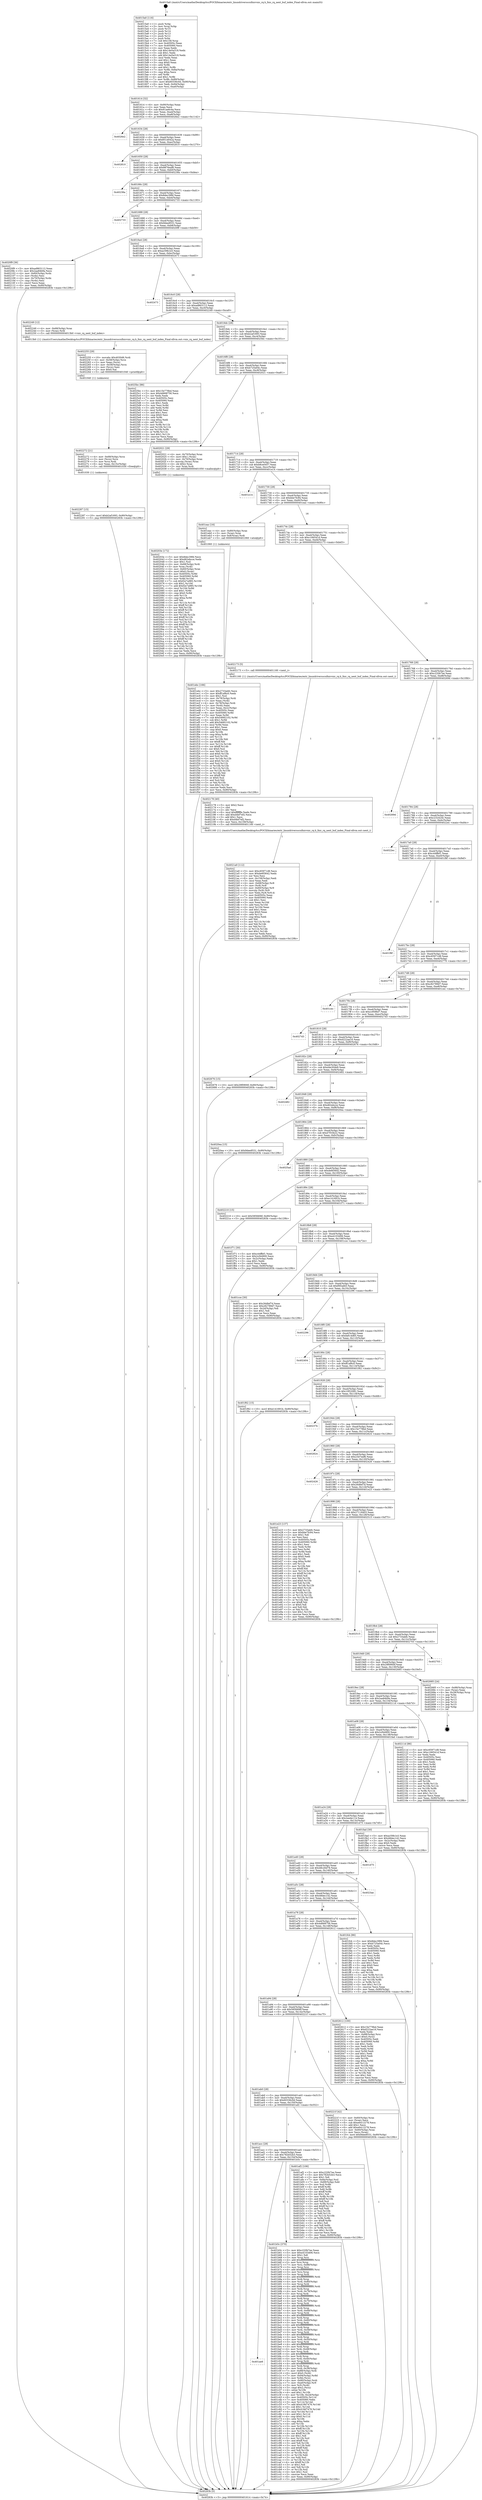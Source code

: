 digraph "0x4015a0" {
  label = "0x4015a0 (/mnt/c/Users/mathe/Desktop/tcc/POCII/binaries/extr_linuxdriversscsifnicvnic_rq.h_fnic_rq_next_buf_index_Final-ollvm.out::main(0))"
  labelloc = "t"
  node[shape=record]

  Entry [label="",width=0.3,height=0.3,shape=circle,fillcolor=black,style=filled]
  "0x401614" [label="{
     0x401614 [32]\l
     | [instrs]\l
     &nbsp;&nbsp;0x401614 \<+6\>: mov -0x90(%rbp),%eax\l
     &nbsp;&nbsp;0x40161a \<+2\>: mov %eax,%ecx\l
     &nbsp;&nbsp;0x40161c \<+6\>: sub $0x81ae6c4a,%ecx\l
     &nbsp;&nbsp;0x401622 \<+6\>: mov %eax,-0xa4(%rbp)\l
     &nbsp;&nbsp;0x401628 \<+6\>: mov %ecx,-0xa8(%rbp)\l
     &nbsp;&nbsp;0x40162e \<+6\>: je 00000000004026e2 \<main+0x1142\>\l
  }"]
  "0x4026e2" [label="{
     0x4026e2\l
  }", style=dashed]
  "0x401634" [label="{
     0x401634 [28]\l
     | [instrs]\l
     &nbsp;&nbsp;0x401634 \<+5\>: jmp 0000000000401639 \<main+0x99\>\l
     &nbsp;&nbsp;0x401639 \<+6\>: mov -0xa4(%rbp),%eax\l
     &nbsp;&nbsp;0x40163f \<+5\>: sub $0x851d042a,%eax\l
     &nbsp;&nbsp;0x401644 \<+6\>: mov %eax,-0xac(%rbp)\l
     &nbsp;&nbsp;0x40164a \<+6\>: je 0000000000402810 \<main+0x1270\>\l
  }"]
  Exit [label="",width=0.3,height=0.3,shape=circle,fillcolor=black,style=filled,peripheries=2]
  "0x402810" [label="{
     0x402810\l
  }", style=dashed]
  "0x401650" [label="{
     0x401650 [28]\l
     | [instrs]\l
     &nbsp;&nbsp;0x401650 \<+5\>: jmp 0000000000401655 \<main+0xb5\>\l
     &nbsp;&nbsp;0x401655 \<+6\>: mov -0xa4(%rbp),%eax\l
     &nbsp;&nbsp;0x40165b \<+5\>: sub $0x8876eaf6,%eax\l
     &nbsp;&nbsp;0x401660 \<+6\>: mov %eax,-0xb0(%rbp)\l
     &nbsp;&nbsp;0x401666 \<+6\>: je 000000000040238a \<main+0xdea\>\l
  }"]
  "0x402287" [label="{
     0x402287 [15]\l
     | [instrs]\l
     &nbsp;&nbsp;0x402287 \<+10\>: movl $0xb2af1693,-0x90(%rbp)\l
     &nbsp;&nbsp;0x402291 \<+5\>: jmp 000000000040283b \<main+0x129b\>\l
  }"]
  "0x40238a" [label="{
     0x40238a\l
  }", style=dashed]
  "0x40166c" [label="{
     0x40166c [28]\l
     | [instrs]\l
     &nbsp;&nbsp;0x40166c \<+5\>: jmp 0000000000401671 \<main+0xd1\>\l
     &nbsp;&nbsp;0x401671 \<+6\>: mov -0xa4(%rbp),%eax\l
     &nbsp;&nbsp;0x401677 \<+5\>: sub $0x8dec39fd,%eax\l
     &nbsp;&nbsp;0x40167c \<+6\>: mov %eax,-0xb4(%rbp)\l
     &nbsp;&nbsp;0x401682 \<+6\>: je 0000000000402733 \<main+0x1193\>\l
  }"]
  "0x402272" [label="{
     0x402272 [21]\l
     | [instrs]\l
     &nbsp;&nbsp;0x402272 \<+4\>: mov -0x68(%rbp),%rcx\l
     &nbsp;&nbsp;0x402276 \<+3\>: mov (%rcx),%rcx\l
     &nbsp;&nbsp;0x402279 \<+3\>: mov %rcx,%rdi\l
     &nbsp;&nbsp;0x40227c \<+6\>: mov %eax,-0x15c(%rbp)\l
     &nbsp;&nbsp;0x402282 \<+5\>: call 0000000000401030 \<free@plt\>\l
     | [calls]\l
     &nbsp;&nbsp;0x401030 \{1\} (unknown)\l
  }"]
  "0x402733" [label="{
     0x402733\l
  }", style=dashed]
  "0x401688" [label="{
     0x401688 [28]\l
     | [instrs]\l
     &nbsp;&nbsp;0x401688 \<+5\>: jmp 000000000040168d \<main+0xed\>\l
     &nbsp;&nbsp;0x40168d \<+6\>: mov -0xa4(%rbp),%eax\l
     &nbsp;&nbsp;0x401693 \<+5\>: sub $0x9dee8531,%eax\l
     &nbsp;&nbsp;0x401698 \<+6\>: mov %eax,-0xb8(%rbp)\l
     &nbsp;&nbsp;0x40169e \<+6\>: je 00000000004020f9 \<main+0xb59\>\l
  }"]
  "0x402255" [label="{
     0x402255 [29]\l
     | [instrs]\l
     &nbsp;&nbsp;0x402255 \<+10\>: movabs $0x4030d6,%rdi\l
     &nbsp;&nbsp;0x40225f \<+4\>: mov -0x58(%rbp),%rcx\l
     &nbsp;&nbsp;0x402263 \<+2\>: mov %eax,(%rcx)\l
     &nbsp;&nbsp;0x402265 \<+4\>: mov -0x58(%rbp),%rcx\l
     &nbsp;&nbsp;0x402269 \<+2\>: mov (%rcx),%esi\l
     &nbsp;&nbsp;0x40226b \<+2\>: mov $0x0,%al\l
     &nbsp;&nbsp;0x40226d \<+5\>: call 0000000000401040 \<printf@plt\>\l
     | [calls]\l
     &nbsp;&nbsp;0x401040 \{1\} (unknown)\l
  }"]
  "0x4020f9" [label="{
     0x4020f9 [36]\l
     | [instrs]\l
     &nbsp;&nbsp;0x4020f9 \<+5\>: mov $0xad863112,%eax\l
     &nbsp;&nbsp;0x4020fe \<+5\>: mov $0x2aa84b9a,%ecx\l
     &nbsp;&nbsp;0x402103 \<+4\>: mov -0x60(%rbp),%rdx\l
     &nbsp;&nbsp;0x402107 \<+2\>: mov (%rdx),%esi\l
     &nbsp;&nbsp;0x402109 \<+4\>: mov -0x70(%rbp),%rdx\l
     &nbsp;&nbsp;0x40210d \<+2\>: cmp (%rdx),%esi\l
     &nbsp;&nbsp;0x40210f \<+3\>: cmovl %ecx,%eax\l
     &nbsp;&nbsp;0x402112 \<+6\>: mov %eax,-0x90(%rbp)\l
     &nbsp;&nbsp;0x402118 \<+5\>: jmp 000000000040283b \<main+0x129b\>\l
  }"]
  "0x4016a4" [label="{
     0x4016a4 [28]\l
     | [instrs]\l
     &nbsp;&nbsp;0x4016a4 \<+5\>: jmp 00000000004016a9 \<main+0x109\>\l
     &nbsp;&nbsp;0x4016a9 \<+6\>: mov -0xa4(%rbp),%eax\l
     &nbsp;&nbsp;0x4016af \<+5\>: sub $0xac59b1e3,%eax\l
     &nbsp;&nbsp;0x4016b4 \<+6\>: mov %eax,-0xbc(%rbp)\l
     &nbsp;&nbsp;0x4016ba \<+6\>: je 0000000000402473 \<main+0xed3\>\l
  }"]
  "0x4021a0" [label="{
     0x4021a0 [112]\l
     | [instrs]\l
     &nbsp;&nbsp;0x4021a0 \<+5\>: mov $0xc65971d8,%ecx\l
     &nbsp;&nbsp;0x4021a5 \<+5\>: mov $0xde6f3642,%edx\l
     &nbsp;&nbsp;0x4021aa \<+2\>: xor %esi,%esi\l
     &nbsp;&nbsp;0x4021ac \<+6\>: mov -0x158(%rbp),%edi\l
     &nbsp;&nbsp;0x4021b2 \<+3\>: imul %eax,%edi\l
     &nbsp;&nbsp;0x4021b5 \<+4\>: mov -0x68(%rbp),%r8\l
     &nbsp;&nbsp;0x4021b9 \<+3\>: mov (%r8),%r8\l
     &nbsp;&nbsp;0x4021bc \<+4\>: mov -0x60(%rbp),%r9\l
     &nbsp;&nbsp;0x4021c0 \<+3\>: movslq (%r9),%r9\l
     &nbsp;&nbsp;0x4021c3 \<+4\>: mov %edi,(%r8,%r9,4)\l
     &nbsp;&nbsp;0x4021c7 \<+7\>: mov 0x40505c,%eax\l
     &nbsp;&nbsp;0x4021ce \<+7\>: mov 0x405060,%edi\l
     &nbsp;&nbsp;0x4021d5 \<+3\>: sub $0x1,%esi\l
     &nbsp;&nbsp;0x4021d8 \<+3\>: mov %eax,%r10d\l
     &nbsp;&nbsp;0x4021db \<+3\>: add %esi,%r10d\l
     &nbsp;&nbsp;0x4021de \<+4\>: imul %r10d,%eax\l
     &nbsp;&nbsp;0x4021e2 \<+3\>: and $0x1,%eax\l
     &nbsp;&nbsp;0x4021e5 \<+3\>: cmp $0x0,%eax\l
     &nbsp;&nbsp;0x4021e8 \<+4\>: sete %r11b\l
     &nbsp;&nbsp;0x4021ec \<+3\>: cmp $0xa,%edi\l
     &nbsp;&nbsp;0x4021ef \<+3\>: setl %bl\l
     &nbsp;&nbsp;0x4021f2 \<+3\>: mov %r11b,%r14b\l
     &nbsp;&nbsp;0x4021f5 \<+3\>: and %bl,%r14b\l
     &nbsp;&nbsp;0x4021f8 \<+3\>: xor %bl,%r11b\l
     &nbsp;&nbsp;0x4021fb \<+3\>: or %r11b,%r14b\l
     &nbsp;&nbsp;0x4021fe \<+4\>: test $0x1,%r14b\l
     &nbsp;&nbsp;0x402202 \<+3\>: cmovne %edx,%ecx\l
     &nbsp;&nbsp;0x402205 \<+6\>: mov %ecx,-0x90(%rbp)\l
     &nbsp;&nbsp;0x40220b \<+5\>: jmp 000000000040283b \<main+0x129b\>\l
  }"]
  "0x402473" [label="{
     0x402473\l
  }", style=dashed]
  "0x4016c0" [label="{
     0x4016c0 [28]\l
     | [instrs]\l
     &nbsp;&nbsp;0x4016c0 \<+5\>: jmp 00000000004016c5 \<main+0x125\>\l
     &nbsp;&nbsp;0x4016c5 \<+6\>: mov -0xa4(%rbp),%eax\l
     &nbsp;&nbsp;0x4016cb \<+5\>: sub $0xad863112,%eax\l
     &nbsp;&nbsp;0x4016d0 \<+6\>: mov %eax,-0xc0(%rbp)\l
     &nbsp;&nbsp;0x4016d6 \<+6\>: je 0000000000402249 \<main+0xca9\>\l
  }"]
  "0x402178" [label="{
     0x402178 [40]\l
     | [instrs]\l
     &nbsp;&nbsp;0x402178 \<+5\>: mov $0x2,%ecx\l
     &nbsp;&nbsp;0x40217d \<+1\>: cltd\l
     &nbsp;&nbsp;0x40217e \<+2\>: idiv %ecx\l
     &nbsp;&nbsp;0x402180 \<+6\>: imul $0xfffffffe,%edx,%ecx\l
     &nbsp;&nbsp;0x402186 \<+6\>: add $0xd4bf7ef2,%ecx\l
     &nbsp;&nbsp;0x40218c \<+3\>: add $0x1,%ecx\l
     &nbsp;&nbsp;0x40218f \<+6\>: sub $0xd4bf7ef2,%ecx\l
     &nbsp;&nbsp;0x402195 \<+6\>: mov %ecx,-0x158(%rbp)\l
     &nbsp;&nbsp;0x40219b \<+5\>: call 0000000000401160 \<next_i\>\l
     | [calls]\l
     &nbsp;&nbsp;0x401160 \{1\} (/mnt/c/Users/mathe/Desktop/tcc/POCII/binaries/extr_linuxdriversscsifnicvnic_rq.h_fnic_rq_next_buf_index_Final-ollvm.out::next_i)\l
  }"]
  "0x402249" [label="{
     0x402249 [12]\l
     | [instrs]\l
     &nbsp;&nbsp;0x402249 \<+4\>: mov -0x68(%rbp),%rax\l
     &nbsp;&nbsp;0x40224d \<+3\>: mov (%rax),%rdi\l
     &nbsp;&nbsp;0x402250 \<+5\>: call 00000000004013b0 \<vnic_rq_next_buf_index\>\l
     | [calls]\l
     &nbsp;&nbsp;0x4013b0 \{1\} (/mnt/c/Users/mathe/Desktop/tcc/POCII/binaries/extr_linuxdriversscsifnicvnic_rq.h_fnic_rq_next_buf_index_Final-ollvm.out::vnic_rq_next_buf_index)\l
  }"]
  "0x4016dc" [label="{
     0x4016dc [28]\l
     | [instrs]\l
     &nbsp;&nbsp;0x4016dc \<+5\>: jmp 00000000004016e1 \<main+0x141\>\l
     &nbsp;&nbsp;0x4016e1 \<+6\>: mov -0xa4(%rbp),%eax\l
     &nbsp;&nbsp;0x4016e7 \<+5\>: sub $0xb2af1693,%eax\l
     &nbsp;&nbsp;0x4016ec \<+6\>: mov %eax,-0xc4(%rbp)\l
     &nbsp;&nbsp;0x4016f2 \<+6\>: je 00000000004025bc \<main+0x101c\>\l
  }"]
  "0x40203e" [label="{
     0x40203e [172]\l
     | [instrs]\l
     &nbsp;&nbsp;0x40203e \<+5\>: mov $0x8dec39fd,%ecx\l
     &nbsp;&nbsp;0x402043 \<+5\>: mov $0xd62ebcce,%edx\l
     &nbsp;&nbsp;0x402048 \<+3\>: mov $0x1,%sil\l
     &nbsp;&nbsp;0x40204b \<+4\>: mov -0x68(%rbp),%rdi\l
     &nbsp;&nbsp;0x40204f \<+3\>: mov %rax,(%rdi)\l
     &nbsp;&nbsp;0x402052 \<+4\>: mov -0x60(%rbp),%rax\l
     &nbsp;&nbsp;0x402056 \<+6\>: movl $0x0,(%rax)\l
     &nbsp;&nbsp;0x40205c \<+8\>: mov 0x40505c,%r8d\l
     &nbsp;&nbsp;0x402064 \<+8\>: mov 0x405060,%r9d\l
     &nbsp;&nbsp;0x40206c \<+3\>: mov %r8d,%r10d\l
     &nbsp;&nbsp;0x40206f \<+7\>: sub $0xf2e7a985,%r10d\l
     &nbsp;&nbsp;0x402076 \<+4\>: sub $0x1,%r10d\l
     &nbsp;&nbsp;0x40207a \<+7\>: add $0xf2e7a985,%r10d\l
     &nbsp;&nbsp;0x402081 \<+4\>: imul %r10d,%r8d\l
     &nbsp;&nbsp;0x402085 \<+4\>: and $0x1,%r8d\l
     &nbsp;&nbsp;0x402089 \<+4\>: cmp $0x0,%r8d\l
     &nbsp;&nbsp;0x40208d \<+4\>: sete %r11b\l
     &nbsp;&nbsp;0x402091 \<+4\>: cmp $0xa,%r9d\l
     &nbsp;&nbsp;0x402095 \<+3\>: setl %bl\l
     &nbsp;&nbsp;0x402098 \<+3\>: mov %r11b,%r14b\l
     &nbsp;&nbsp;0x40209b \<+4\>: xor $0xff,%r14b\l
     &nbsp;&nbsp;0x40209f \<+3\>: mov %bl,%r15b\l
     &nbsp;&nbsp;0x4020a2 \<+4\>: xor $0xff,%r15b\l
     &nbsp;&nbsp;0x4020a6 \<+4\>: xor $0x1,%sil\l
     &nbsp;&nbsp;0x4020aa \<+3\>: mov %r14b,%r12b\l
     &nbsp;&nbsp;0x4020ad \<+4\>: and $0xff,%r12b\l
     &nbsp;&nbsp;0x4020b1 \<+3\>: and %sil,%r11b\l
     &nbsp;&nbsp;0x4020b4 \<+3\>: mov %r15b,%r13b\l
     &nbsp;&nbsp;0x4020b7 \<+4\>: and $0xff,%r13b\l
     &nbsp;&nbsp;0x4020bb \<+3\>: and %sil,%bl\l
     &nbsp;&nbsp;0x4020be \<+3\>: or %r11b,%r12b\l
     &nbsp;&nbsp;0x4020c1 \<+3\>: or %bl,%r13b\l
     &nbsp;&nbsp;0x4020c4 \<+3\>: xor %r13b,%r12b\l
     &nbsp;&nbsp;0x4020c7 \<+3\>: or %r15b,%r14b\l
     &nbsp;&nbsp;0x4020ca \<+4\>: xor $0xff,%r14b\l
     &nbsp;&nbsp;0x4020ce \<+4\>: or $0x1,%sil\l
     &nbsp;&nbsp;0x4020d2 \<+3\>: and %sil,%r14b\l
     &nbsp;&nbsp;0x4020d5 \<+3\>: or %r14b,%r12b\l
     &nbsp;&nbsp;0x4020d8 \<+4\>: test $0x1,%r12b\l
     &nbsp;&nbsp;0x4020dc \<+3\>: cmovne %edx,%ecx\l
     &nbsp;&nbsp;0x4020df \<+6\>: mov %ecx,-0x90(%rbp)\l
     &nbsp;&nbsp;0x4020e5 \<+5\>: jmp 000000000040283b \<main+0x129b\>\l
  }"]
  "0x4025bc" [label="{
     0x4025bc [86]\l
     | [instrs]\l
     &nbsp;&nbsp;0x4025bc \<+5\>: mov $0x15e778bd,%eax\l
     &nbsp;&nbsp;0x4025c1 \<+5\>: mov $0x4d668756,%ecx\l
     &nbsp;&nbsp;0x4025c6 \<+2\>: xor %edx,%edx\l
     &nbsp;&nbsp;0x4025c8 \<+7\>: mov 0x40505c,%esi\l
     &nbsp;&nbsp;0x4025cf \<+7\>: mov 0x405060,%edi\l
     &nbsp;&nbsp;0x4025d6 \<+3\>: sub $0x1,%edx\l
     &nbsp;&nbsp;0x4025d9 \<+3\>: mov %esi,%r8d\l
     &nbsp;&nbsp;0x4025dc \<+3\>: add %edx,%r8d\l
     &nbsp;&nbsp;0x4025df \<+4\>: imul %r8d,%esi\l
     &nbsp;&nbsp;0x4025e3 \<+3\>: and $0x1,%esi\l
     &nbsp;&nbsp;0x4025e6 \<+3\>: cmp $0x0,%esi\l
     &nbsp;&nbsp;0x4025e9 \<+4\>: sete %r9b\l
     &nbsp;&nbsp;0x4025ed \<+3\>: cmp $0xa,%edi\l
     &nbsp;&nbsp;0x4025f0 \<+4\>: setl %r10b\l
     &nbsp;&nbsp;0x4025f4 \<+3\>: mov %r9b,%r11b\l
     &nbsp;&nbsp;0x4025f7 \<+3\>: and %r10b,%r11b\l
     &nbsp;&nbsp;0x4025fa \<+3\>: xor %r10b,%r9b\l
     &nbsp;&nbsp;0x4025fd \<+3\>: or %r9b,%r11b\l
     &nbsp;&nbsp;0x402600 \<+4\>: test $0x1,%r11b\l
     &nbsp;&nbsp;0x402604 \<+3\>: cmovne %ecx,%eax\l
     &nbsp;&nbsp;0x402607 \<+6\>: mov %eax,-0x90(%rbp)\l
     &nbsp;&nbsp;0x40260d \<+5\>: jmp 000000000040283b \<main+0x129b\>\l
  }"]
  "0x4016f8" [label="{
     0x4016f8 [28]\l
     | [instrs]\l
     &nbsp;&nbsp;0x4016f8 \<+5\>: jmp 00000000004016fd \<main+0x15d\>\l
     &nbsp;&nbsp;0x4016fd \<+6\>: mov -0xa4(%rbp),%eax\l
     &nbsp;&nbsp;0x401703 \<+5\>: sub $0xb725a04c,%eax\l
     &nbsp;&nbsp;0x401708 \<+6\>: mov %eax,-0xc8(%rbp)\l
     &nbsp;&nbsp;0x40170e \<+6\>: je 0000000000402021 \<main+0xa81\>\l
  }"]
  "0x401ebc" [label="{
     0x401ebc [166]\l
     | [instrs]\l
     &nbsp;&nbsp;0x401ebc \<+5\>: mov $0x2733abfc,%ecx\l
     &nbsp;&nbsp;0x401ec1 \<+5\>: mov $0xff1af6c0,%edx\l
     &nbsp;&nbsp;0x401ec6 \<+3\>: mov $0x1,%sil\l
     &nbsp;&nbsp;0x401ec9 \<+4\>: mov -0x78(%rbp),%rdi\l
     &nbsp;&nbsp;0x401ecd \<+2\>: mov %eax,(%rdi)\l
     &nbsp;&nbsp;0x401ecf \<+4\>: mov -0x78(%rbp),%rdi\l
     &nbsp;&nbsp;0x401ed3 \<+2\>: mov (%rdi),%eax\l
     &nbsp;&nbsp;0x401ed5 \<+3\>: mov %eax,-0x2c(%rbp)\l
     &nbsp;&nbsp;0x401ed8 \<+7\>: mov 0x40505c,%eax\l
     &nbsp;&nbsp;0x401edf \<+8\>: mov 0x405060,%r8d\l
     &nbsp;&nbsp;0x401ee7 \<+3\>: mov %eax,%r9d\l
     &nbsp;&nbsp;0x401eea \<+7\>: sub $0x54682102,%r9d\l
     &nbsp;&nbsp;0x401ef1 \<+4\>: sub $0x1,%r9d\l
     &nbsp;&nbsp;0x401ef5 \<+7\>: add $0x54682102,%r9d\l
     &nbsp;&nbsp;0x401efc \<+4\>: imul %r9d,%eax\l
     &nbsp;&nbsp;0x401f00 \<+3\>: and $0x1,%eax\l
     &nbsp;&nbsp;0x401f03 \<+3\>: cmp $0x0,%eax\l
     &nbsp;&nbsp;0x401f06 \<+4\>: sete %r10b\l
     &nbsp;&nbsp;0x401f0a \<+4\>: cmp $0xa,%r8d\l
     &nbsp;&nbsp;0x401f0e \<+4\>: setl %r11b\l
     &nbsp;&nbsp;0x401f12 \<+3\>: mov %r10b,%bl\l
     &nbsp;&nbsp;0x401f15 \<+3\>: xor $0xff,%bl\l
     &nbsp;&nbsp;0x401f18 \<+3\>: mov %r11b,%r14b\l
     &nbsp;&nbsp;0x401f1b \<+4\>: xor $0xff,%r14b\l
     &nbsp;&nbsp;0x401f1f \<+4\>: xor $0x0,%sil\l
     &nbsp;&nbsp;0x401f23 \<+3\>: mov %bl,%r15b\l
     &nbsp;&nbsp;0x401f26 \<+4\>: and $0x0,%r15b\l
     &nbsp;&nbsp;0x401f2a \<+3\>: and %sil,%r10b\l
     &nbsp;&nbsp;0x401f2d \<+3\>: mov %r14b,%r12b\l
     &nbsp;&nbsp;0x401f30 \<+4\>: and $0x0,%r12b\l
     &nbsp;&nbsp;0x401f34 \<+3\>: and %sil,%r11b\l
     &nbsp;&nbsp;0x401f37 \<+3\>: or %r10b,%r15b\l
     &nbsp;&nbsp;0x401f3a \<+3\>: or %r11b,%r12b\l
     &nbsp;&nbsp;0x401f3d \<+3\>: xor %r12b,%r15b\l
     &nbsp;&nbsp;0x401f40 \<+3\>: or %r14b,%bl\l
     &nbsp;&nbsp;0x401f43 \<+3\>: xor $0xff,%bl\l
     &nbsp;&nbsp;0x401f46 \<+4\>: or $0x0,%sil\l
     &nbsp;&nbsp;0x401f4a \<+3\>: and %sil,%bl\l
     &nbsp;&nbsp;0x401f4d \<+3\>: or %bl,%r15b\l
     &nbsp;&nbsp;0x401f50 \<+4\>: test $0x1,%r15b\l
     &nbsp;&nbsp;0x401f54 \<+3\>: cmovne %edx,%ecx\l
     &nbsp;&nbsp;0x401f57 \<+6\>: mov %ecx,-0x90(%rbp)\l
     &nbsp;&nbsp;0x401f5d \<+5\>: jmp 000000000040283b \<main+0x129b\>\l
  }"]
  "0x402021" [label="{
     0x402021 [29]\l
     | [instrs]\l
     &nbsp;&nbsp;0x402021 \<+4\>: mov -0x70(%rbp),%rax\l
     &nbsp;&nbsp;0x402025 \<+6\>: movl $0x1,(%rax)\l
     &nbsp;&nbsp;0x40202b \<+4\>: mov -0x70(%rbp),%rax\l
     &nbsp;&nbsp;0x40202f \<+3\>: movslq (%rax),%rax\l
     &nbsp;&nbsp;0x402032 \<+4\>: shl $0x2,%rax\l
     &nbsp;&nbsp;0x402036 \<+3\>: mov %rax,%rdi\l
     &nbsp;&nbsp;0x402039 \<+5\>: call 0000000000401050 \<malloc@plt\>\l
     | [calls]\l
     &nbsp;&nbsp;0x401050 \{1\} (unknown)\l
  }"]
  "0x401714" [label="{
     0x401714 [28]\l
     | [instrs]\l
     &nbsp;&nbsp;0x401714 \<+5\>: jmp 0000000000401719 \<main+0x179\>\l
     &nbsp;&nbsp;0x401719 \<+6\>: mov -0xa4(%rbp),%eax\l
     &nbsp;&nbsp;0x40171f \<+5\>: sub $0xb8ce0457,%eax\l
     &nbsp;&nbsp;0x401724 \<+6\>: mov %eax,-0xcc(%rbp)\l
     &nbsp;&nbsp;0x40172a \<+6\>: je 0000000000401e14 \<main+0x874\>\l
  }"]
  "0x401ae8" [label="{
     0x401ae8\l
  }", style=dashed]
  "0x401e14" [label="{
     0x401e14\l
  }", style=dashed]
  "0x401730" [label="{
     0x401730 [28]\l
     | [instrs]\l
     &nbsp;&nbsp;0x401730 \<+5\>: jmp 0000000000401735 \<main+0x195\>\l
     &nbsp;&nbsp;0x401735 \<+6\>: mov -0xa4(%rbp),%eax\l
     &nbsp;&nbsp;0x40173b \<+5\>: sub $0xbbe7fc94,%eax\l
     &nbsp;&nbsp;0x401740 \<+6\>: mov %eax,-0xd0(%rbp)\l
     &nbsp;&nbsp;0x401746 \<+6\>: je 0000000000401eac \<main+0x90c\>\l
  }"]
  "0x401b5c" [label="{
     0x401b5c [370]\l
     | [instrs]\l
     &nbsp;&nbsp;0x401b5c \<+5\>: mov $0xc220b7ee,%eax\l
     &nbsp;&nbsp;0x401b61 \<+5\>: mov $0xe4103d06,%ecx\l
     &nbsp;&nbsp;0x401b66 \<+2\>: mov $0x1,%dl\l
     &nbsp;&nbsp;0x401b68 \<+3\>: mov %rsp,%rsi\l
     &nbsp;&nbsp;0x401b6b \<+4\>: add $0xfffffffffffffff0,%rsi\l
     &nbsp;&nbsp;0x401b6f \<+3\>: mov %rsi,%rsp\l
     &nbsp;&nbsp;0x401b72 \<+7\>: mov %rsi,-0x88(%rbp)\l
     &nbsp;&nbsp;0x401b79 \<+3\>: mov %rsp,%rsi\l
     &nbsp;&nbsp;0x401b7c \<+4\>: add $0xfffffffffffffff0,%rsi\l
     &nbsp;&nbsp;0x401b80 \<+3\>: mov %rsi,%rsp\l
     &nbsp;&nbsp;0x401b83 \<+3\>: mov %rsp,%rdi\l
     &nbsp;&nbsp;0x401b86 \<+4\>: add $0xfffffffffffffff0,%rdi\l
     &nbsp;&nbsp;0x401b8a \<+3\>: mov %rdi,%rsp\l
     &nbsp;&nbsp;0x401b8d \<+4\>: mov %rdi,-0x80(%rbp)\l
     &nbsp;&nbsp;0x401b91 \<+3\>: mov %rsp,%rdi\l
     &nbsp;&nbsp;0x401b94 \<+4\>: add $0xfffffffffffffff0,%rdi\l
     &nbsp;&nbsp;0x401b98 \<+3\>: mov %rdi,%rsp\l
     &nbsp;&nbsp;0x401b9b \<+4\>: mov %rdi,-0x78(%rbp)\l
     &nbsp;&nbsp;0x401b9f \<+3\>: mov %rsp,%rdi\l
     &nbsp;&nbsp;0x401ba2 \<+4\>: add $0xfffffffffffffff0,%rdi\l
     &nbsp;&nbsp;0x401ba6 \<+3\>: mov %rdi,%rsp\l
     &nbsp;&nbsp;0x401ba9 \<+4\>: mov %rdi,-0x70(%rbp)\l
     &nbsp;&nbsp;0x401bad \<+3\>: mov %rsp,%rdi\l
     &nbsp;&nbsp;0x401bb0 \<+4\>: add $0xfffffffffffffff0,%rdi\l
     &nbsp;&nbsp;0x401bb4 \<+3\>: mov %rdi,%rsp\l
     &nbsp;&nbsp;0x401bb7 \<+4\>: mov %rdi,-0x68(%rbp)\l
     &nbsp;&nbsp;0x401bbb \<+3\>: mov %rsp,%rdi\l
     &nbsp;&nbsp;0x401bbe \<+4\>: add $0xfffffffffffffff0,%rdi\l
     &nbsp;&nbsp;0x401bc2 \<+3\>: mov %rdi,%rsp\l
     &nbsp;&nbsp;0x401bc5 \<+4\>: mov %rdi,-0x60(%rbp)\l
     &nbsp;&nbsp;0x401bc9 \<+3\>: mov %rsp,%rdi\l
     &nbsp;&nbsp;0x401bcc \<+4\>: add $0xfffffffffffffff0,%rdi\l
     &nbsp;&nbsp;0x401bd0 \<+3\>: mov %rdi,%rsp\l
     &nbsp;&nbsp;0x401bd3 \<+4\>: mov %rdi,-0x58(%rbp)\l
     &nbsp;&nbsp;0x401bd7 \<+3\>: mov %rsp,%rdi\l
     &nbsp;&nbsp;0x401bda \<+4\>: add $0xfffffffffffffff0,%rdi\l
     &nbsp;&nbsp;0x401bde \<+3\>: mov %rdi,%rsp\l
     &nbsp;&nbsp;0x401be1 \<+4\>: mov %rdi,-0x50(%rbp)\l
     &nbsp;&nbsp;0x401be5 \<+3\>: mov %rsp,%rdi\l
     &nbsp;&nbsp;0x401be8 \<+4\>: add $0xfffffffffffffff0,%rdi\l
     &nbsp;&nbsp;0x401bec \<+3\>: mov %rdi,%rsp\l
     &nbsp;&nbsp;0x401bef \<+4\>: mov %rdi,-0x48(%rbp)\l
     &nbsp;&nbsp;0x401bf3 \<+3\>: mov %rsp,%rdi\l
     &nbsp;&nbsp;0x401bf6 \<+4\>: add $0xfffffffffffffff0,%rdi\l
     &nbsp;&nbsp;0x401bfa \<+3\>: mov %rdi,%rsp\l
     &nbsp;&nbsp;0x401bfd \<+4\>: mov %rdi,-0x40(%rbp)\l
     &nbsp;&nbsp;0x401c01 \<+3\>: mov %rsp,%rdi\l
     &nbsp;&nbsp;0x401c04 \<+4\>: add $0xfffffffffffffff0,%rdi\l
     &nbsp;&nbsp;0x401c08 \<+3\>: mov %rdi,%rsp\l
     &nbsp;&nbsp;0x401c0b \<+4\>: mov %rdi,-0x38(%rbp)\l
     &nbsp;&nbsp;0x401c0f \<+7\>: mov -0x88(%rbp),%rdi\l
     &nbsp;&nbsp;0x401c16 \<+6\>: movl $0x0,(%rdi)\l
     &nbsp;&nbsp;0x401c1c \<+7\>: mov -0x94(%rbp),%r8d\l
     &nbsp;&nbsp;0x401c23 \<+3\>: mov %r8d,(%rsi)\l
     &nbsp;&nbsp;0x401c26 \<+4\>: mov -0x80(%rbp),%rdi\l
     &nbsp;&nbsp;0x401c2a \<+7\>: mov -0xa0(%rbp),%r9\l
     &nbsp;&nbsp;0x401c31 \<+3\>: mov %r9,(%rdi)\l
     &nbsp;&nbsp;0x401c34 \<+3\>: cmpl $0x2,(%rsi)\l
     &nbsp;&nbsp;0x401c37 \<+4\>: setne %r10b\l
     &nbsp;&nbsp;0x401c3b \<+4\>: and $0x1,%r10b\l
     &nbsp;&nbsp;0x401c3f \<+4\>: mov %r10b,-0x2d(%rbp)\l
     &nbsp;&nbsp;0x401c43 \<+8\>: mov 0x40505c,%r11d\l
     &nbsp;&nbsp;0x401c4b \<+7\>: mov 0x405060,%ebx\l
     &nbsp;&nbsp;0x401c52 \<+3\>: mov %r11d,%r14d\l
     &nbsp;&nbsp;0x401c55 \<+7\>: add $0x418d7476,%r14d\l
     &nbsp;&nbsp;0x401c5c \<+4\>: sub $0x1,%r14d\l
     &nbsp;&nbsp;0x401c60 \<+7\>: sub $0x418d7476,%r14d\l
     &nbsp;&nbsp;0x401c67 \<+4\>: imul %r14d,%r11d\l
     &nbsp;&nbsp;0x401c6b \<+4\>: and $0x1,%r11d\l
     &nbsp;&nbsp;0x401c6f \<+4\>: cmp $0x0,%r11d\l
     &nbsp;&nbsp;0x401c73 \<+4\>: sete %r10b\l
     &nbsp;&nbsp;0x401c77 \<+3\>: cmp $0xa,%ebx\l
     &nbsp;&nbsp;0x401c7a \<+4\>: setl %r15b\l
     &nbsp;&nbsp;0x401c7e \<+3\>: mov %r10b,%r12b\l
     &nbsp;&nbsp;0x401c81 \<+4\>: xor $0xff,%r12b\l
     &nbsp;&nbsp;0x401c85 \<+3\>: mov %r15b,%r13b\l
     &nbsp;&nbsp;0x401c88 \<+4\>: xor $0xff,%r13b\l
     &nbsp;&nbsp;0x401c8c \<+3\>: xor $0x1,%dl\l
     &nbsp;&nbsp;0x401c8f \<+3\>: mov %r12b,%sil\l
     &nbsp;&nbsp;0x401c92 \<+4\>: and $0xff,%sil\l
     &nbsp;&nbsp;0x401c96 \<+3\>: and %dl,%r10b\l
     &nbsp;&nbsp;0x401c99 \<+3\>: mov %r13b,%dil\l
     &nbsp;&nbsp;0x401c9c \<+4\>: and $0xff,%dil\l
     &nbsp;&nbsp;0x401ca0 \<+3\>: and %dl,%r15b\l
     &nbsp;&nbsp;0x401ca3 \<+3\>: or %r10b,%sil\l
     &nbsp;&nbsp;0x401ca6 \<+3\>: or %r15b,%dil\l
     &nbsp;&nbsp;0x401ca9 \<+3\>: xor %dil,%sil\l
     &nbsp;&nbsp;0x401cac \<+3\>: or %r13b,%r12b\l
     &nbsp;&nbsp;0x401caf \<+4\>: xor $0xff,%r12b\l
     &nbsp;&nbsp;0x401cb3 \<+3\>: or $0x1,%dl\l
     &nbsp;&nbsp;0x401cb6 \<+3\>: and %dl,%r12b\l
     &nbsp;&nbsp;0x401cb9 \<+3\>: or %r12b,%sil\l
     &nbsp;&nbsp;0x401cbc \<+4\>: test $0x1,%sil\l
     &nbsp;&nbsp;0x401cc0 \<+3\>: cmovne %ecx,%eax\l
     &nbsp;&nbsp;0x401cc3 \<+6\>: mov %eax,-0x90(%rbp)\l
     &nbsp;&nbsp;0x401cc9 \<+5\>: jmp 000000000040283b \<main+0x129b\>\l
  }"]
  "0x401eac" [label="{
     0x401eac [16]\l
     | [instrs]\l
     &nbsp;&nbsp;0x401eac \<+4\>: mov -0x80(%rbp),%rax\l
     &nbsp;&nbsp;0x401eb0 \<+3\>: mov (%rax),%rax\l
     &nbsp;&nbsp;0x401eb3 \<+4\>: mov 0x8(%rax),%rdi\l
     &nbsp;&nbsp;0x401eb7 \<+5\>: call 0000000000401060 \<atoi@plt\>\l
     | [calls]\l
     &nbsp;&nbsp;0x401060 \{1\} (unknown)\l
  }"]
  "0x40174c" [label="{
     0x40174c [28]\l
     | [instrs]\l
     &nbsp;&nbsp;0x40174c \<+5\>: jmp 0000000000401751 \<main+0x1b1\>\l
     &nbsp;&nbsp;0x401751 \<+6\>: mov -0xa4(%rbp),%eax\l
     &nbsp;&nbsp;0x401757 \<+5\>: sub $0xc166541d,%eax\l
     &nbsp;&nbsp;0x40175c \<+6\>: mov %eax,-0xd4(%rbp)\l
     &nbsp;&nbsp;0x401762 \<+6\>: je 0000000000402173 \<main+0xbd3\>\l
  }"]
  "0x4015a0" [label="{
     0x4015a0 [116]\l
     | [instrs]\l
     &nbsp;&nbsp;0x4015a0 \<+1\>: push %rbp\l
     &nbsp;&nbsp;0x4015a1 \<+3\>: mov %rsp,%rbp\l
     &nbsp;&nbsp;0x4015a4 \<+2\>: push %r15\l
     &nbsp;&nbsp;0x4015a6 \<+2\>: push %r14\l
     &nbsp;&nbsp;0x4015a8 \<+2\>: push %r13\l
     &nbsp;&nbsp;0x4015aa \<+2\>: push %r12\l
     &nbsp;&nbsp;0x4015ac \<+1\>: push %rbx\l
     &nbsp;&nbsp;0x4015ad \<+7\>: sub $0x158,%rsp\l
     &nbsp;&nbsp;0x4015b4 \<+7\>: mov 0x40505c,%eax\l
     &nbsp;&nbsp;0x4015bb \<+7\>: mov 0x405060,%ecx\l
     &nbsp;&nbsp;0x4015c2 \<+2\>: mov %eax,%edx\l
     &nbsp;&nbsp;0x4015c4 \<+6\>: sub $0x14e5a318,%edx\l
     &nbsp;&nbsp;0x4015ca \<+3\>: sub $0x1,%edx\l
     &nbsp;&nbsp;0x4015cd \<+6\>: add $0x14e5a318,%edx\l
     &nbsp;&nbsp;0x4015d3 \<+3\>: imul %edx,%eax\l
     &nbsp;&nbsp;0x4015d6 \<+3\>: and $0x1,%eax\l
     &nbsp;&nbsp;0x4015d9 \<+3\>: cmp $0x0,%eax\l
     &nbsp;&nbsp;0x4015dc \<+4\>: sete %r8b\l
     &nbsp;&nbsp;0x4015e0 \<+4\>: and $0x1,%r8b\l
     &nbsp;&nbsp;0x4015e4 \<+7\>: mov %r8b,-0x8a(%rbp)\l
     &nbsp;&nbsp;0x4015eb \<+3\>: cmp $0xa,%ecx\l
     &nbsp;&nbsp;0x4015ee \<+4\>: setl %r8b\l
     &nbsp;&nbsp;0x4015f2 \<+4\>: and $0x1,%r8b\l
     &nbsp;&nbsp;0x4015f6 \<+7\>: mov %r8b,-0x89(%rbp)\l
     &nbsp;&nbsp;0x4015fd \<+10\>: movl $0x60336c0d,-0x90(%rbp)\l
     &nbsp;&nbsp;0x401607 \<+6\>: mov %edi,-0x94(%rbp)\l
     &nbsp;&nbsp;0x40160d \<+7\>: mov %rsi,-0xa0(%rbp)\l
  }"]
  "0x402173" [label="{
     0x402173 [5]\l
     | [instrs]\l
     &nbsp;&nbsp;0x402173 \<+5\>: call 0000000000401160 \<next_i\>\l
     | [calls]\l
     &nbsp;&nbsp;0x401160 \{1\} (/mnt/c/Users/mathe/Desktop/tcc/POCII/binaries/extr_linuxdriversscsifnicvnic_rq.h_fnic_rq_next_buf_index_Final-ollvm.out::next_i)\l
  }"]
  "0x401768" [label="{
     0x401768 [28]\l
     | [instrs]\l
     &nbsp;&nbsp;0x401768 \<+5\>: jmp 000000000040176d \<main+0x1cd\>\l
     &nbsp;&nbsp;0x40176d \<+6\>: mov -0xa4(%rbp),%eax\l
     &nbsp;&nbsp;0x401773 \<+5\>: sub $0xc220b7ee,%eax\l
     &nbsp;&nbsp;0x401778 \<+6\>: mov %eax,-0xd8(%rbp)\l
     &nbsp;&nbsp;0x40177e \<+6\>: je 000000000040269d \<main+0x10fd\>\l
  }"]
  "0x40283b" [label="{
     0x40283b [5]\l
     | [instrs]\l
     &nbsp;&nbsp;0x40283b \<+5\>: jmp 0000000000401614 \<main+0x74\>\l
  }"]
  "0x40269d" [label="{
     0x40269d\l
  }", style=dashed]
  "0x401784" [label="{
     0x401784 [28]\l
     | [instrs]\l
     &nbsp;&nbsp;0x401784 \<+5\>: jmp 0000000000401789 \<main+0x1e9\>\l
     &nbsp;&nbsp;0x401789 \<+6\>: mov -0xa4(%rbp),%eax\l
     &nbsp;&nbsp;0x40178f \<+5\>: sub $0xc232424c,%eax\l
     &nbsp;&nbsp;0x401794 \<+6\>: mov %eax,-0xdc(%rbp)\l
     &nbsp;&nbsp;0x40179a \<+6\>: je 00000000004022ec \<main+0xd4c\>\l
  }"]
  "0x401acc" [label="{
     0x401acc [28]\l
     | [instrs]\l
     &nbsp;&nbsp;0x401acc \<+5\>: jmp 0000000000401ad1 \<main+0x531\>\l
     &nbsp;&nbsp;0x401ad1 \<+6\>: mov -0xa4(%rbp),%eax\l
     &nbsp;&nbsp;0x401ad7 \<+5\>: sub $0x782b52b3,%eax\l
     &nbsp;&nbsp;0x401adc \<+6\>: mov %eax,-0x154(%rbp)\l
     &nbsp;&nbsp;0x401ae2 \<+6\>: je 0000000000401b5c \<main+0x5bc\>\l
  }"]
  "0x4022ec" [label="{
     0x4022ec\l
  }", style=dashed]
  "0x4017a0" [label="{
     0x4017a0 [28]\l
     | [instrs]\l
     &nbsp;&nbsp;0x4017a0 \<+5\>: jmp 00000000004017a5 \<main+0x205\>\l
     &nbsp;&nbsp;0x4017a5 \<+6\>: mov -0xa4(%rbp),%eax\l
     &nbsp;&nbsp;0x4017ab \<+5\>: sub $0xc44ffbf1,%eax\l
     &nbsp;&nbsp;0x4017b0 \<+6\>: mov %eax,-0xe0(%rbp)\l
     &nbsp;&nbsp;0x4017b6 \<+6\>: je 0000000000401f8f \<main+0x9ef\>\l
  }"]
  "0x401af2" [label="{
     0x401af2 [106]\l
     | [instrs]\l
     &nbsp;&nbsp;0x401af2 \<+5\>: mov $0xc220b7ee,%eax\l
     &nbsp;&nbsp;0x401af7 \<+5\>: mov $0x782b52b3,%ecx\l
     &nbsp;&nbsp;0x401afc \<+2\>: mov $0x1,%dl\l
     &nbsp;&nbsp;0x401afe \<+7\>: mov -0x8a(%rbp),%sil\l
     &nbsp;&nbsp;0x401b05 \<+7\>: mov -0x89(%rbp),%dil\l
     &nbsp;&nbsp;0x401b0c \<+3\>: mov %sil,%r8b\l
     &nbsp;&nbsp;0x401b0f \<+4\>: xor $0xff,%r8b\l
     &nbsp;&nbsp;0x401b13 \<+3\>: mov %dil,%r9b\l
     &nbsp;&nbsp;0x401b16 \<+4\>: xor $0xff,%r9b\l
     &nbsp;&nbsp;0x401b1a \<+3\>: xor $0x1,%dl\l
     &nbsp;&nbsp;0x401b1d \<+3\>: mov %r8b,%r10b\l
     &nbsp;&nbsp;0x401b20 \<+4\>: and $0xff,%r10b\l
     &nbsp;&nbsp;0x401b24 \<+3\>: and %dl,%sil\l
     &nbsp;&nbsp;0x401b27 \<+3\>: mov %r9b,%r11b\l
     &nbsp;&nbsp;0x401b2a \<+4\>: and $0xff,%r11b\l
     &nbsp;&nbsp;0x401b2e \<+3\>: and %dl,%dil\l
     &nbsp;&nbsp;0x401b31 \<+3\>: or %sil,%r10b\l
     &nbsp;&nbsp;0x401b34 \<+3\>: or %dil,%r11b\l
     &nbsp;&nbsp;0x401b37 \<+3\>: xor %r11b,%r10b\l
     &nbsp;&nbsp;0x401b3a \<+3\>: or %r9b,%r8b\l
     &nbsp;&nbsp;0x401b3d \<+4\>: xor $0xff,%r8b\l
     &nbsp;&nbsp;0x401b41 \<+3\>: or $0x1,%dl\l
     &nbsp;&nbsp;0x401b44 \<+3\>: and %dl,%r8b\l
     &nbsp;&nbsp;0x401b47 \<+3\>: or %r8b,%r10b\l
     &nbsp;&nbsp;0x401b4a \<+4\>: test $0x1,%r10b\l
     &nbsp;&nbsp;0x401b4e \<+3\>: cmovne %ecx,%eax\l
     &nbsp;&nbsp;0x401b51 \<+6\>: mov %eax,-0x90(%rbp)\l
     &nbsp;&nbsp;0x401b57 \<+5\>: jmp 000000000040283b \<main+0x129b\>\l
  }"]
  "0x401f8f" [label="{
     0x401f8f\l
  }", style=dashed]
  "0x4017bc" [label="{
     0x4017bc [28]\l
     | [instrs]\l
     &nbsp;&nbsp;0x4017bc \<+5\>: jmp 00000000004017c1 \<main+0x221\>\l
     &nbsp;&nbsp;0x4017c1 \<+6\>: mov -0xa4(%rbp),%eax\l
     &nbsp;&nbsp;0x4017c7 \<+5\>: sub $0xc65971d8,%eax\l
     &nbsp;&nbsp;0x4017cc \<+6\>: mov %eax,-0xe4(%rbp)\l
     &nbsp;&nbsp;0x4017d2 \<+6\>: je 0000000000402770 \<main+0x11d0\>\l
  }"]
  "0x401ab0" [label="{
     0x401ab0 [28]\l
     | [instrs]\l
     &nbsp;&nbsp;0x401ab0 \<+5\>: jmp 0000000000401ab5 \<main+0x515\>\l
     &nbsp;&nbsp;0x401ab5 \<+6\>: mov -0xa4(%rbp),%eax\l
     &nbsp;&nbsp;0x401abb \<+5\>: sub $0x60336c0d,%eax\l
     &nbsp;&nbsp;0x401ac0 \<+6\>: mov %eax,-0x150(%rbp)\l
     &nbsp;&nbsp;0x401ac6 \<+6\>: je 0000000000401af2 \<main+0x552\>\l
  }"]
  "0x402770" [label="{
     0x402770\l
  }", style=dashed]
  "0x4017d8" [label="{
     0x4017d8 [28]\l
     | [instrs]\l
     &nbsp;&nbsp;0x4017d8 \<+5\>: jmp 00000000004017dd \<main+0x23d\>\l
     &nbsp;&nbsp;0x4017dd \<+6\>: mov -0xa4(%rbp),%eax\l
     &nbsp;&nbsp;0x4017e3 \<+5\>: sub $0xc82789d7,%eax\l
     &nbsp;&nbsp;0x4017e8 \<+6\>: mov %eax,-0xe8(%rbp)\l
     &nbsp;&nbsp;0x4017ee \<+6\>: je 0000000000401cec \<main+0x74c\>\l
  }"]
  "0x40221f" [label="{
     0x40221f [42]\l
     | [instrs]\l
     &nbsp;&nbsp;0x40221f \<+4\>: mov -0x60(%rbp),%rax\l
     &nbsp;&nbsp;0x402223 \<+2\>: mov (%rax),%ecx\l
     &nbsp;&nbsp;0x402225 \<+6\>: sub $0xe6412278,%ecx\l
     &nbsp;&nbsp;0x40222b \<+3\>: add $0x1,%ecx\l
     &nbsp;&nbsp;0x40222e \<+6\>: add $0xe6412278,%ecx\l
     &nbsp;&nbsp;0x402234 \<+4\>: mov -0x60(%rbp),%rax\l
     &nbsp;&nbsp;0x402238 \<+2\>: mov %ecx,(%rax)\l
     &nbsp;&nbsp;0x40223a \<+10\>: movl $0x9dee8531,-0x90(%rbp)\l
     &nbsp;&nbsp;0x402244 \<+5\>: jmp 000000000040283b \<main+0x129b\>\l
  }"]
  "0x401cec" [label="{
     0x401cec\l
  }", style=dashed]
  "0x4017f4" [label="{
     0x4017f4 [28]\l
     | [instrs]\l
     &nbsp;&nbsp;0x4017f4 \<+5\>: jmp 00000000004017f9 \<main+0x259\>\l
     &nbsp;&nbsp;0x4017f9 \<+6\>: mov -0xa4(%rbp),%eax\l
     &nbsp;&nbsp;0x4017ff \<+5\>: sub $0xcc95f6d7,%eax\l
     &nbsp;&nbsp;0x401804 \<+6\>: mov %eax,-0xec(%rbp)\l
     &nbsp;&nbsp;0x40180a \<+6\>: je 00000000004027d3 \<main+0x1233\>\l
  }"]
  "0x401a94" [label="{
     0x401a94 [28]\l
     | [instrs]\l
     &nbsp;&nbsp;0x401a94 \<+5\>: jmp 0000000000401a99 \<main+0x4f9\>\l
     &nbsp;&nbsp;0x401a99 \<+6\>: mov -0xa4(%rbp),%eax\l
     &nbsp;&nbsp;0x401a9f \<+5\>: sub $0x585fd06f,%eax\l
     &nbsp;&nbsp;0x401aa4 \<+6\>: mov %eax,-0x14c(%rbp)\l
     &nbsp;&nbsp;0x401aaa \<+6\>: je 000000000040221f \<main+0xc7f\>\l
  }"]
  "0x4027d3" [label="{
     0x4027d3\l
  }", style=dashed]
  "0x401810" [label="{
     0x401810 [28]\l
     | [instrs]\l
     &nbsp;&nbsp;0x401810 \<+5\>: jmp 0000000000401815 \<main+0x275\>\l
     &nbsp;&nbsp;0x401815 \<+6\>: mov -0xa4(%rbp),%eax\l
     &nbsp;&nbsp;0x40181b \<+5\>: sub $0xd222ae16,%eax\l
     &nbsp;&nbsp;0x401820 \<+6\>: mov %eax,-0xf0(%rbp)\l
     &nbsp;&nbsp;0x401826 \<+6\>: je 0000000000402676 \<main+0x10d6\>\l
  }"]
  "0x402612" [label="{
     0x402612 [100]\l
     | [instrs]\l
     &nbsp;&nbsp;0x402612 \<+5\>: mov $0x15e778bd,%eax\l
     &nbsp;&nbsp;0x402617 \<+5\>: mov $0xd222ae16,%ecx\l
     &nbsp;&nbsp;0x40261c \<+2\>: xor %edx,%edx\l
     &nbsp;&nbsp;0x40261e \<+7\>: mov -0x88(%rbp),%rsi\l
     &nbsp;&nbsp;0x402625 \<+6\>: movl $0x0,(%rsi)\l
     &nbsp;&nbsp;0x40262b \<+7\>: mov 0x40505c,%edi\l
     &nbsp;&nbsp;0x402632 \<+8\>: mov 0x405060,%r8d\l
     &nbsp;&nbsp;0x40263a \<+3\>: sub $0x1,%edx\l
     &nbsp;&nbsp;0x40263d \<+3\>: mov %edi,%r9d\l
     &nbsp;&nbsp;0x402640 \<+3\>: add %edx,%r9d\l
     &nbsp;&nbsp;0x402643 \<+4\>: imul %r9d,%edi\l
     &nbsp;&nbsp;0x402647 \<+3\>: and $0x1,%edi\l
     &nbsp;&nbsp;0x40264a \<+3\>: cmp $0x0,%edi\l
     &nbsp;&nbsp;0x40264d \<+4\>: sete %r10b\l
     &nbsp;&nbsp;0x402651 \<+4\>: cmp $0xa,%r8d\l
     &nbsp;&nbsp;0x402655 \<+4\>: setl %r11b\l
     &nbsp;&nbsp;0x402659 \<+3\>: mov %r10b,%bl\l
     &nbsp;&nbsp;0x40265c \<+3\>: and %r11b,%bl\l
     &nbsp;&nbsp;0x40265f \<+3\>: xor %r11b,%r10b\l
     &nbsp;&nbsp;0x402662 \<+3\>: or %r10b,%bl\l
     &nbsp;&nbsp;0x402665 \<+3\>: test $0x1,%bl\l
     &nbsp;&nbsp;0x402668 \<+3\>: cmovne %ecx,%eax\l
     &nbsp;&nbsp;0x40266b \<+6\>: mov %eax,-0x90(%rbp)\l
     &nbsp;&nbsp;0x402671 \<+5\>: jmp 000000000040283b \<main+0x129b\>\l
  }"]
  "0x402676" [label="{
     0x402676 [15]\l
     | [instrs]\l
     &nbsp;&nbsp;0x402676 \<+10\>: movl $0x29f0900f,-0x90(%rbp)\l
     &nbsp;&nbsp;0x402680 \<+5\>: jmp 000000000040283b \<main+0x129b\>\l
  }"]
  "0x40182c" [label="{
     0x40182c [28]\l
     | [instrs]\l
     &nbsp;&nbsp;0x40182c \<+5\>: jmp 0000000000401831 \<main+0x291\>\l
     &nbsp;&nbsp;0x401831 \<+6\>: mov -0xa4(%rbp),%eax\l
     &nbsp;&nbsp;0x401837 \<+5\>: sub $0xd4e304e9,%eax\l
     &nbsp;&nbsp;0x40183c \<+6\>: mov %eax,-0xf4(%rbp)\l
     &nbsp;&nbsp;0x401842 \<+6\>: je 0000000000402482 \<main+0xee2\>\l
  }"]
  "0x401a78" [label="{
     0x401a78 [28]\l
     | [instrs]\l
     &nbsp;&nbsp;0x401a78 \<+5\>: jmp 0000000000401a7d \<main+0x4dd\>\l
     &nbsp;&nbsp;0x401a7d \<+6\>: mov -0xa4(%rbp),%eax\l
     &nbsp;&nbsp;0x401a83 \<+5\>: sub $0x4d668756,%eax\l
     &nbsp;&nbsp;0x401a88 \<+6\>: mov %eax,-0x148(%rbp)\l
     &nbsp;&nbsp;0x401a8e \<+6\>: je 0000000000402612 \<main+0x1072\>\l
  }"]
  "0x402482" [label="{
     0x402482\l
  }", style=dashed]
  "0x401848" [label="{
     0x401848 [28]\l
     | [instrs]\l
     &nbsp;&nbsp;0x401848 \<+5\>: jmp 000000000040184d \<main+0x2ad\>\l
     &nbsp;&nbsp;0x40184d \<+6\>: mov -0xa4(%rbp),%eax\l
     &nbsp;&nbsp;0x401853 \<+5\>: sub $0xd62ebcce,%eax\l
     &nbsp;&nbsp;0x401858 \<+6\>: mov %eax,-0xf8(%rbp)\l
     &nbsp;&nbsp;0x40185e \<+6\>: je 00000000004020ea \<main+0xb4a\>\l
  }"]
  "0x401fcb" [label="{
     0x401fcb [86]\l
     | [instrs]\l
     &nbsp;&nbsp;0x401fcb \<+5\>: mov $0x8dec39fd,%eax\l
     &nbsp;&nbsp;0x401fd0 \<+5\>: mov $0xb725a04c,%ecx\l
     &nbsp;&nbsp;0x401fd5 \<+2\>: xor %edx,%edx\l
     &nbsp;&nbsp;0x401fd7 \<+7\>: mov 0x40505c,%esi\l
     &nbsp;&nbsp;0x401fde \<+7\>: mov 0x405060,%edi\l
     &nbsp;&nbsp;0x401fe5 \<+3\>: sub $0x1,%edx\l
     &nbsp;&nbsp;0x401fe8 \<+3\>: mov %esi,%r8d\l
     &nbsp;&nbsp;0x401feb \<+3\>: add %edx,%r8d\l
     &nbsp;&nbsp;0x401fee \<+4\>: imul %r8d,%esi\l
     &nbsp;&nbsp;0x401ff2 \<+3\>: and $0x1,%esi\l
     &nbsp;&nbsp;0x401ff5 \<+3\>: cmp $0x0,%esi\l
     &nbsp;&nbsp;0x401ff8 \<+4\>: sete %r9b\l
     &nbsp;&nbsp;0x401ffc \<+3\>: cmp $0xa,%edi\l
     &nbsp;&nbsp;0x401fff \<+4\>: setl %r10b\l
     &nbsp;&nbsp;0x402003 \<+3\>: mov %r9b,%r11b\l
     &nbsp;&nbsp;0x402006 \<+3\>: and %r10b,%r11b\l
     &nbsp;&nbsp;0x402009 \<+3\>: xor %r10b,%r9b\l
     &nbsp;&nbsp;0x40200c \<+3\>: or %r9b,%r11b\l
     &nbsp;&nbsp;0x40200f \<+4\>: test $0x1,%r11b\l
     &nbsp;&nbsp;0x402013 \<+3\>: cmovne %ecx,%eax\l
     &nbsp;&nbsp;0x402016 \<+6\>: mov %eax,-0x90(%rbp)\l
     &nbsp;&nbsp;0x40201c \<+5\>: jmp 000000000040283b \<main+0x129b\>\l
  }"]
  "0x4020ea" [label="{
     0x4020ea [15]\l
     | [instrs]\l
     &nbsp;&nbsp;0x4020ea \<+10\>: movl $0x9dee8531,-0x90(%rbp)\l
     &nbsp;&nbsp;0x4020f4 \<+5\>: jmp 000000000040283b \<main+0x129b\>\l
  }"]
  "0x401864" [label="{
     0x401864 [28]\l
     | [instrs]\l
     &nbsp;&nbsp;0x401864 \<+5\>: jmp 0000000000401869 \<main+0x2c9\>\l
     &nbsp;&nbsp;0x401869 \<+6\>: mov -0xa4(%rbp),%eax\l
     &nbsp;&nbsp;0x40186f \<+5\>: sub $0xd7f33b22,%eax\l
     &nbsp;&nbsp;0x401874 \<+6\>: mov %eax,-0xfc(%rbp)\l
     &nbsp;&nbsp;0x40187a \<+6\>: je 00000000004025ad \<main+0x100d\>\l
  }"]
  "0x401a5c" [label="{
     0x401a5c [28]\l
     | [instrs]\l
     &nbsp;&nbsp;0x401a5c \<+5\>: jmp 0000000000401a61 \<main+0x4c1\>\l
     &nbsp;&nbsp;0x401a61 \<+6\>: mov -0xa4(%rbp),%eax\l
     &nbsp;&nbsp;0x401a67 \<+5\>: sub $0x48dec142,%eax\l
     &nbsp;&nbsp;0x401a6c \<+6\>: mov %eax,-0x144(%rbp)\l
     &nbsp;&nbsp;0x401a72 \<+6\>: je 0000000000401fcb \<main+0xa2b\>\l
  }"]
  "0x4025ad" [label="{
     0x4025ad\l
  }", style=dashed]
  "0x401880" [label="{
     0x401880 [28]\l
     | [instrs]\l
     &nbsp;&nbsp;0x401880 \<+5\>: jmp 0000000000401885 \<main+0x2e5\>\l
     &nbsp;&nbsp;0x401885 \<+6\>: mov -0xa4(%rbp),%eax\l
     &nbsp;&nbsp;0x40188b \<+5\>: sub $0xde6f3642,%eax\l
     &nbsp;&nbsp;0x401890 \<+6\>: mov %eax,-0x100(%rbp)\l
     &nbsp;&nbsp;0x401896 \<+6\>: je 0000000000402210 \<main+0xc70\>\l
  }"]
  "0x4023ae" [label="{
     0x4023ae\l
  }", style=dashed]
  "0x402210" [label="{
     0x402210 [15]\l
     | [instrs]\l
     &nbsp;&nbsp;0x402210 \<+10\>: movl $0x585fd06f,-0x90(%rbp)\l
     &nbsp;&nbsp;0x40221a \<+5\>: jmp 000000000040283b \<main+0x129b\>\l
  }"]
  "0x40189c" [label="{
     0x40189c [28]\l
     | [instrs]\l
     &nbsp;&nbsp;0x40189c \<+5\>: jmp 00000000004018a1 \<main+0x301\>\l
     &nbsp;&nbsp;0x4018a1 \<+6\>: mov -0xa4(%rbp),%eax\l
     &nbsp;&nbsp;0x4018a7 \<+5\>: sub $0xe141691b,%eax\l
     &nbsp;&nbsp;0x4018ac \<+6\>: mov %eax,-0x104(%rbp)\l
     &nbsp;&nbsp;0x4018b2 \<+6\>: je 0000000000401f71 \<main+0x9d1\>\l
  }"]
  "0x401a40" [label="{
     0x401a40 [28]\l
     | [instrs]\l
     &nbsp;&nbsp;0x401a40 \<+5\>: jmp 0000000000401a45 \<main+0x4a5\>\l
     &nbsp;&nbsp;0x401a45 \<+6\>: mov -0xa4(%rbp),%eax\l
     &nbsp;&nbsp;0x401a4b \<+5\>: sub $0x48c26d78,%eax\l
     &nbsp;&nbsp;0x401a50 \<+6\>: mov %eax,-0x140(%rbp)\l
     &nbsp;&nbsp;0x401a56 \<+6\>: je 00000000004023ae \<main+0xe0e\>\l
  }"]
  "0x401f71" [label="{
     0x401f71 [30]\l
     | [instrs]\l
     &nbsp;&nbsp;0x401f71 \<+5\>: mov $0xc44ffbf1,%eax\l
     &nbsp;&nbsp;0x401f76 \<+5\>: mov $0x2cf44900,%ecx\l
     &nbsp;&nbsp;0x401f7b \<+3\>: mov -0x2c(%rbp),%edx\l
     &nbsp;&nbsp;0x401f7e \<+3\>: cmp $0x1,%edx\l
     &nbsp;&nbsp;0x401f81 \<+3\>: cmovl %ecx,%eax\l
     &nbsp;&nbsp;0x401f84 \<+6\>: mov %eax,-0x90(%rbp)\l
     &nbsp;&nbsp;0x401f8a \<+5\>: jmp 000000000040283b \<main+0x129b\>\l
  }"]
  "0x4018b8" [label="{
     0x4018b8 [28]\l
     | [instrs]\l
     &nbsp;&nbsp;0x4018b8 \<+5\>: jmp 00000000004018bd \<main+0x31d\>\l
     &nbsp;&nbsp;0x4018bd \<+6\>: mov -0xa4(%rbp),%eax\l
     &nbsp;&nbsp;0x4018c3 \<+5\>: sub $0xe4103d06,%eax\l
     &nbsp;&nbsp;0x4018c8 \<+6\>: mov %eax,-0x108(%rbp)\l
     &nbsp;&nbsp;0x4018ce \<+6\>: je 0000000000401cce \<main+0x72e\>\l
  }"]
  "0x401d75" [label="{
     0x401d75\l
  }", style=dashed]
  "0x401cce" [label="{
     0x401cce [30]\l
     | [instrs]\l
     &nbsp;&nbsp;0x401cce \<+5\>: mov $0x26dfef7d,%eax\l
     &nbsp;&nbsp;0x401cd3 \<+5\>: mov $0xc82789d7,%ecx\l
     &nbsp;&nbsp;0x401cd8 \<+3\>: mov -0x2d(%rbp),%dl\l
     &nbsp;&nbsp;0x401cdb \<+3\>: test $0x1,%dl\l
     &nbsp;&nbsp;0x401cde \<+3\>: cmovne %ecx,%eax\l
     &nbsp;&nbsp;0x401ce1 \<+6\>: mov %eax,-0x90(%rbp)\l
     &nbsp;&nbsp;0x401ce7 \<+5\>: jmp 000000000040283b \<main+0x129b\>\l
  }"]
  "0x4018d4" [label="{
     0x4018d4 [28]\l
     | [instrs]\l
     &nbsp;&nbsp;0x4018d4 \<+5\>: jmp 00000000004018d9 \<main+0x339\>\l
     &nbsp;&nbsp;0x4018d9 \<+6\>: mov -0xa4(%rbp),%eax\l
     &nbsp;&nbsp;0x4018df \<+5\>: sub $0xf0f2afd3,%eax\l
     &nbsp;&nbsp;0x4018e4 \<+6\>: mov %eax,-0x10c(%rbp)\l
     &nbsp;&nbsp;0x4018ea \<+6\>: je 0000000000402296 \<main+0xcf6\>\l
  }"]
  "0x401a24" [label="{
     0x401a24 [28]\l
     | [instrs]\l
     &nbsp;&nbsp;0x401a24 \<+5\>: jmp 0000000000401a29 \<main+0x489\>\l
     &nbsp;&nbsp;0x401a29 \<+6\>: mov -0xa4(%rbp),%eax\l
     &nbsp;&nbsp;0x401a2f \<+5\>: sub $0x2eede114,%eax\l
     &nbsp;&nbsp;0x401a34 \<+6\>: mov %eax,-0x13c(%rbp)\l
     &nbsp;&nbsp;0x401a3a \<+6\>: je 0000000000401d75 \<main+0x7d5\>\l
  }"]
  "0x402296" [label="{
     0x402296\l
  }", style=dashed]
  "0x4018f0" [label="{
     0x4018f0 [28]\l
     | [instrs]\l
     &nbsp;&nbsp;0x4018f0 \<+5\>: jmp 00000000004018f5 \<main+0x355\>\l
     &nbsp;&nbsp;0x4018f5 \<+6\>: mov -0xa4(%rbp),%eax\l
     &nbsp;&nbsp;0x4018fb \<+5\>: sub $0xfa814d65,%eax\l
     &nbsp;&nbsp;0x401900 \<+6\>: mov %eax,-0x110(%rbp)\l
     &nbsp;&nbsp;0x401906 \<+6\>: je 0000000000402404 \<main+0xe64\>\l
  }"]
  "0x401fad" [label="{
     0x401fad [30]\l
     | [instrs]\l
     &nbsp;&nbsp;0x401fad \<+5\>: mov $0xac59b1e3,%eax\l
     &nbsp;&nbsp;0x401fb2 \<+5\>: mov $0x48dec142,%ecx\l
     &nbsp;&nbsp;0x401fb7 \<+3\>: mov -0x2c(%rbp),%edx\l
     &nbsp;&nbsp;0x401fba \<+3\>: cmp $0x0,%edx\l
     &nbsp;&nbsp;0x401fbd \<+3\>: cmove %ecx,%eax\l
     &nbsp;&nbsp;0x401fc0 \<+6\>: mov %eax,-0x90(%rbp)\l
     &nbsp;&nbsp;0x401fc6 \<+5\>: jmp 000000000040283b \<main+0x129b\>\l
  }"]
  "0x402404" [label="{
     0x402404\l
  }", style=dashed]
  "0x40190c" [label="{
     0x40190c [28]\l
     | [instrs]\l
     &nbsp;&nbsp;0x40190c \<+5\>: jmp 0000000000401911 \<main+0x371\>\l
     &nbsp;&nbsp;0x401911 \<+6\>: mov -0xa4(%rbp),%eax\l
     &nbsp;&nbsp;0x401917 \<+5\>: sub $0xff1af6c0,%eax\l
     &nbsp;&nbsp;0x40191c \<+6\>: mov %eax,-0x114(%rbp)\l
     &nbsp;&nbsp;0x401922 \<+6\>: je 0000000000401f62 \<main+0x9c2\>\l
  }"]
  "0x401a08" [label="{
     0x401a08 [28]\l
     | [instrs]\l
     &nbsp;&nbsp;0x401a08 \<+5\>: jmp 0000000000401a0d \<main+0x46d\>\l
     &nbsp;&nbsp;0x401a0d \<+6\>: mov -0xa4(%rbp),%eax\l
     &nbsp;&nbsp;0x401a13 \<+5\>: sub $0x2cf44900,%eax\l
     &nbsp;&nbsp;0x401a18 \<+6\>: mov %eax,-0x138(%rbp)\l
     &nbsp;&nbsp;0x401a1e \<+6\>: je 0000000000401fad \<main+0xa0d\>\l
  }"]
  "0x401f62" [label="{
     0x401f62 [15]\l
     | [instrs]\l
     &nbsp;&nbsp;0x401f62 \<+10\>: movl $0xe141691b,-0x90(%rbp)\l
     &nbsp;&nbsp;0x401f6c \<+5\>: jmp 000000000040283b \<main+0x129b\>\l
  }"]
  "0x401928" [label="{
     0x401928 [28]\l
     | [instrs]\l
     &nbsp;&nbsp;0x401928 \<+5\>: jmp 000000000040192d \<main+0x38d\>\l
     &nbsp;&nbsp;0x40192d \<+6\>: mov -0xa4(%rbp),%eax\l
     &nbsp;&nbsp;0x401933 \<+5\>: sub $0x10f22081,%eax\l
     &nbsp;&nbsp;0x401938 \<+6\>: mov %eax,-0x118(%rbp)\l
     &nbsp;&nbsp;0x40193e \<+6\>: je 000000000040237b \<main+0xddb\>\l
  }"]
  "0x40211d" [label="{
     0x40211d [86]\l
     | [instrs]\l
     &nbsp;&nbsp;0x40211d \<+5\>: mov $0xc65971d8,%eax\l
     &nbsp;&nbsp;0x402122 \<+5\>: mov $0xc166541d,%ecx\l
     &nbsp;&nbsp;0x402127 \<+2\>: xor %edx,%edx\l
     &nbsp;&nbsp;0x402129 \<+7\>: mov 0x40505c,%esi\l
     &nbsp;&nbsp;0x402130 \<+7\>: mov 0x405060,%edi\l
     &nbsp;&nbsp;0x402137 \<+3\>: sub $0x1,%edx\l
     &nbsp;&nbsp;0x40213a \<+3\>: mov %esi,%r8d\l
     &nbsp;&nbsp;0x40213d \<+3\>: add %edx,%r8d\l
     &nbsp;&nbsp;0x402140 \<+4\>: imul %r8d,%esi\l
     &nbsp;&nbsp;0x402144 \<+3\>: and $0x1,%esi\l
     &nbsp;&nbsp;0x402147 \<+3\>: cmp $0x0,%esi\l
     &nbsp;&nbsp;0x40214a \<+4\>: sete %r9b\l
     &nbsp;&nbsp;0x40214e \<+3\>: cmp $0xa,%edi\l
     &nbsp;&nbsp;0x402151 \<+4\>: setl %r10b\l
     &nbsp;&nbsp;0x402155 \<+3\>: mov %r9b,%r11b\l
     &nbsp;&nbsp;0x402158 \<+3\>: and %r10b,%r11b\l
     &nbsp;&nbsp;0x40215b \<+3\>: xor %r10b,%r9b\l
     &nbsp;&nbsp;0x40215e \<+3\>: or %r9b,%r11b\l
     &nbsp;&nbsp;0x402161 \<+4\>: test $0x1,%r11b\l
     &nbsp;&nbsp;0x402165 \<+3\>: cmovne %ecx,%eax\l
     &nbsp;&nbsp;0x402168 \<+6\>: mov %eax,-0x90(%rbp)\l
     &nbsp;&nbsp;0x40216e \<+5\>: jmp 000000000040283b \<main+0x129b\>\l
  }"]
  "0x40237b" [label="{
     0x40237b\l
  }", style=dashed]
  "0x401944" [label="{
     0x401944 [28]\l
     | [instrs]\l
     &nbsp;&nbsp;0x401944 \<+5\>: jmp 0000000000401949 \<main+0x3a9\>\l
     &nbsp;&nbsp;0x401949 \<+6\>: mov -0xa4(%rbp),%eax\l
     &nbsp;&nbsp;0x40194f \<+5\>: sub $0x15e778bd,%eax\l
     &nbsp;&nbsp;0x401954 \<+6\>: mov %eax,-0x11c(%rbp)\l
     &nbsp;&nbsp;0x40195a \<+6\>: je 0000000000402824 \<main+0x1284\>\l
  }"]
  "0x4019ec" [label="{
     0x4019ec [28]\l
     | [instrs]\l
     &nbsp;&nbsp;0x4019ec \<+5\>: jmp 00000000004019f1 \<main+0x451\>\l
     &nbsp;&nbsp;0x4019f1 \<+6\>: mov -0xa4(%rbp),%eax\l
     &nbsp;&nbsp;0x4019f7 \<+5\>: sub $0x2aa84b9a,%eax\l
     &nbsp;&nbsp;0x4019fc \<+6\>: mov %eax,-0x134(%rbp)\l
     &nbsp;&nbsp;0x401a02 \<+6\>: je 000000000040211d \<main+0xb7d\>\l
  }"]
  "0x402824" [label="{
     0x402824\l
  }", style=dashed]
  "0x401960" [label="{
     0x401960 [28]\l
     | [instrs]\l
     &nbsp;&nbsp;0x401960 \<+5\>: jmp 0000000000401965 \<main+0x3c5\>\l
     &nbsp;&nbsp;0x401965 \<+6\>: mov -0xa4(%rbp),%eax\l
     &nbsp;&nbsp;0x40196b \<+5\>: sub $0x23d7eef6,%eax\l
     &nbsp;&nbsp;0x401970 \<+6\>: mov %eax,-0x120(%rbp)\l
     &nbsp;&nbsp;0x401976 \<+6\>: je 0000000000402426 \<main+0xe86\>\l
  }"]
  "0x402685" [label="{
     0x402685 [24]\l
     | [instrs]\l
     &nbsp;&nbsp;0x402685 \<+7\>: mov -0x88(%rbp),%rax\l
     &nbsp;&nbsp;0x40268c \<+2\>: mov (%rax),%eax\l
     &nbsp;&nbsp;0x40268e \<+4\>: lea -0x28(%rbp),%rsp\l
     &nbsp;&nbsp;0x402692 \<+1\>: pop %rbx\l
     &nbsp;&nbsp;0x402693 \<+2\>: pop %r12\l
     &nbsp;&nbsp;0x402695 \<+2\>: pop %r13\l
     &nbsp;&nbsp;0x402697 \<+2\>: pop %r14\l
     &nbsp;&nbsp;0x402699 \<+2\>: pop %r15\l
     &nbsp;&nbsp;0x40269b \<+1\>: pop %rbp\l
     &nbsp;&nbsp;0x40269c \<+1\>: ret\l
  }"]
  "0x402426" [label="{
     0x402426\l
  }", style=dashed]
  "0x40197c" [label="{
     0x40197c [28]\l
     | [instrs]\l
     &nbsp;&nbsp;0x40197c \<+5\>: jmp 0000000000401981 \<main+0x3e1\>\l
     &nbsp;&nbsp;0x401981 \<+6\>: mov -0xa4(%rbp),%eax\l
     &nbsp;&nbsp;0x401987 \<+5\>: sub $0x26dfef7d,%eax\l
     &nbsp;&nbsp;0x40198c \<+6\>: mov %eax,-0x124(%rbp)\l
     &nbsp;&nbsp;0x401992 \<+6\>: je 0000000000401e23 \<main+0x883\>\l
  }"]
  "0x4019d0" [label="{
     0x4019d0 [28]\l
     | [instrs]\l
     &nbsp;&nbsp;0x4019d0 \<+5\>: jmp 00000000004019d5 \<main+0x435\>\l
     &nbsp;&nbsp;0x4019d5 \<+6\>: mov -0xa4(%rbp),%eax\l
     &nbsp;&nbsp;0x4019db \<+5\>: sub $0x29f0900f,%eax\l
     &nbsp;&nbsp;0x4019e0 \<+6\>: mov %eax,-0x130(%rbp)\l
     &nbsp;&nbsp;0x4019e6 \<+6\>: je 0000000000402685 \<main+0x10e5\>\l
  }"]
  "0x401e23" [label="{
     0x401e23 [137]\l
     | [instrs]\l
     &nbsp;&nbsp;0x401e23 \<+5\>: mov $0x2733abfc,%eax\l
     &nbsp;&nbsp;0x401e28 \<+5\>: mov $0xbbe7fc94,%ecx\l
     &nbsp;&nbsp;0x401e2d \<+2\>: mov $0x1,%dl\l
     &nbsp;&nbsp;0x401e2f \<+2\>: xor %esi,%esi\l
     &nbsp;&nbsp;0x401e31 \<+7\>: mov 0x40505c,%edi\l
     &nbsp;&nbsp;0x401e38 \<+8\>: mov 0x405060,%r8d\l
     &nbsp;&nbsp;0x401e40 \<+3\>: sub $0x1,%esi\l
     &nbsp;&nbsp;0x401e43 \<+3\>: mov %edi,%r9d\l
     &nbsp;&nbsp;0x401e46 \<+3\>: add %esi,%r9d\l
     &nbsp;&nbsp;0x401e49 \<+4\>: imul %r9d,%edi\l
     &nbsp;&nbsp;0x401e4d \<+3\>: and $0x1,%edi\l
     &nbsp;&nbsp;0x401e50 \<+3\>: cmp $0x0,%edi\l
     &nbsp;&nbsp;0x401e53 \<+4\>: sete %r10b\l
     &nbsp;&nbsp;0x401e57 \<+4\>: cmp $0xa,%r8d\l
     &nbsp;&nbsp;0x401e5b \<+4\>: setl %r11b\l
     &nbsp;&nbsp;0x401e5f \<+3\>: mov %r10b,%bl\l
     &nbsp;&nbsp;0x401e62 \<+3\>: xor $0xff,%bl\l
     &nbsp;&nbsp;0x401e65 \<+3\>: mov %r11b,%r14b\l
     &nbsp;&nbsp;0x401e68 \<+4\>: xor $0xff,%r14b\l
     &nbsp;&nbsp;0x401e6c \<+3\>: xor $0x0,%dl\l
     &nbsp;&nbsp;0x401e6f \<+3\>: mov %bl,%r15b\l
     &nbsp;&nbsp;0x401e72 \<+4\>: and $0x0,%r15b\l
     &nbsp;&nbsp;0x401e76 \<+3\>: and %dl,%r10b\l
     &nbsp;&nbsp;0x401e79 \<+3\>: mov %r14b,%r12b\l
     &nbsp;&nbsp;0x401e7c \<+4\>: and $0x0,%r12b\l
     &nbsp;&nbsp;0x401e80 \<+3\>: and %dl,%r11b\l
     &nbsp;&nbsp;0x401e83 \<+3\>: or %r10b,%r15b\l
     &nbsp;&nbsp;0x401e86 \<+3\>: or %r11b,%r12b\l
     &nbsp;&nbsp;0x401e89 \<+3\>: xor %r12b,%r15b\l
     &nbsp;&nbsp;0x401e8c \<+3\>: or %r14b,%bl\l
     &nbsp;&nbsp;0x401e8f \<+3\>: xor $0xff,%bl\l
     &nbsp;&nbsp;0x401e92 \<+3\>: or $0x0,%dl\l
     &nbsp;&nbsp;0x401e95 \<+2\>: and %dl,%bl\l
     &nbsp;&nbsp;0x401e97 \<+3\>: or %bl,%r15b\l
     &nbsp;&nbsp;0x401e9a \<+4\>: test $0x1,%r15b\l
     &nbsp;&nbsp;0x401e9e \<+3\>: cmovne %ecx,%eax\l
     &nbsp;&nbsp;0x401ea1 \<+6\>: mov %eax,-0x90(%rbp)\l
     &nbsp;&nbsp;0x401ea7 \<+5\>: jmp 000000000040283b \<main+0x129b\>\l
  }"]
  "0x401998" [label="{
     0x401998 [28]\l
     | [instrs]\l
     &nbsp;&nbsp;0x401998 \<+5\>: jmp 000000000040199d \<main+0x3fd\>\l
     &nbsp;&nbsp;0x40199d \<+6\>: mov -0xa4(%rbp),%eax\l
     &nbsp;&nbsp;0x4019a3 \<+5\>: sub $0x27118403,%eax\l
     &nbsp;&nbsp;0x4019a8 \<+6\>: mov %eax,-0x128(%rbp)\l
     &nbsp;&nbsp;0x4019ae \<+6\>: je 0000000000402515 \<main+0xf75\>\l
  }"]
  "0x402703" [label="{
     0x402703\l
  }", style=dashed]
  "0x402515" [label="{
     0x402515\l
  }", style=dashed]
  "0x4019b4" [label="{
     0x4019b4 [28]\l
     | [instrs]\l
     &nbsp;&nbsp;0x4019b4 \<+5\>: jmp 00000000004019b9 \<main+0x419\>\l
     &nbsp;&nbsp;0x4019b9 \<+6\>: mov -0xa4(%rbp),%eax\l
     &nbsp;&nbsp;0x4019bf \<+5\>: sub $0x2733abfc,%eax\l
     &nbsp;&nbsp;0x4019c4 \<+6\>: mov %eax,-0x12c(%rbp)\l
     &nbsp;&nbsp;0x4019ca \<+6\>: je 0000000000402703 \<main+0x1163\>\l
  }"]
  Entry -> "0x4015a0" [label=" 1"]
  "0x401614" -> "0x4026e2" [label=" 0"]
  "0x401614" -> "0x401634" [label=" 22"]
  "0x402685" -> Exit [label=" 1"]
  "0x401634" -> "0x402810" [label=" 0"]
  "0x401634" -> "0x401650" [label=" 22"]
  "0x402676" -> "0x40283b" [label=" 1"]
  "0x401650" -> "0x40238a" [label=" 0"]
  "0x401650" -> "0x40166c" [label=" 22"]
  "0x402612" -> "0x40283b" [label=" 1"]
  "0x40166c" -> "0x402733" [label=" 0"]
  "0x40166c" -> "0x401688" [label=" 22"]
  "0x4025bc" -> "0x40283b" [label=" 1"]
  "0x401688" -> "0x4020f9" [label=" 2"]
  "0x401688" -> "0x4016a4" [label=" 20"]
  "0x402287" -> "0x40283b" [label=" 1"]
  "0x4016a4" -> "0x402473" [label=" 0"]
  "0x4016a4" -> "0x4016c0" [label=" 20"]
  "0x402272" -> "0x402287" [label=" 1"]
  "0x4016c0" -> "0x402249" [label=" 1"]
  "0x4016c0" -> "0x4016dc" [label=" 19"]
  "0x402255" -> "0x402272" [label=" 1"]
  "0x4016dc" -> "0x4025bc" [label=" 1"]
  "0x4016dc" -> "0x4016f8" [label=" 18"]
  "0x402249" -> "0x402255" [label=" 1"]
  "0x4016f8" -> "0x402021" [label=" 1"]
  "0x4016f8" -> "0x401714" [label=" 17"]
  "0x40221f" -> "0x40283b" [label=" 1"]
  "0x401714" -> "0x401e14" [label=" 0"]
  "0x401714" -> "0x401730" [label=" 17"]
  "0x4021a0" -> "0x40283b" [label=" 1"]
  "0x401730" -> "0x401eac" [label=" 1"]
  "0x401730" -> "0x40174c" [label=" 16"]
  "0x402178" -> "0x4021a0" [label=" 1"]
  "0x40174c" -> "0x402173" [label=" 1"]
  "0x40174c" -> "0x401768" [label=" 15"]
  "0x40211d" -> "0x40283b" [label=" 1"]
  "0x401768" -> "0x40269d" [label=" 0"]
  "0x401768" -> "0x401784" [label=" 15"]
  "0x4020f9" -> "0x40283b" [label=" 2"]
  "0x401784" -> "0x4022ec" [label=" 0"]
  "0x401784" -> "0x4017a0" [label=" 15"]
  "0x4020ea" -> "0x40283b" [label=" 1"]
  "0x4017a0" -> "0x401f8f" [label=" 0"]
  "0x4017a0" -> "0x4017bc" [label=" 15"]
  "0x40203e" -> "0x40283b" [label=" 1"]
  "0x4017bc" -> "0x402770" [label=" 0"]
  "0x4017bc" -> "0x4017d8" [label=" 15"]
  "0x401fcb" -> "0x40283b" [label=" 1"]
  "0x4017d8" -> "0x401cec" [label=" 0"]
  "0x4017d8" -> "0x4017f4" [label=" 15"]
  "0x401fad" -> "0x40283b" [label=" 1"]
  "0x4017f4" -> "0x4027d3" [label=" 0"]
  "0x4017f4" -> "0x401810" [label=" 15"]
  "0x401f62" -> "0x40283b" [label=" 1"]
  "0x401810" -> "0x402676" [label=" 1"]
  "0x401810" -> "0x40182c" [label=" 14"]
  "0x401ebc" -> "0x40283b" [label=" 1"]
  "0x40182c" -> "0x402482" [label=" 0"]
  "0x40182c" -> "0x401848" [label=" 14"]
  "0x401e23" -> "0x40283b" [label=" 1"]
  "0x401848" -> "0x4020ea" [label=" 1"]
  "0x401848" -> "0x401864" [label=" 13"]
  "0x401cce" -> "0x40283b" [label=" 1"]
  "0x401864" -> "0x4025ad" [label=" 0"]
  "0x401864" -> "0x401880" [label=" 13"]
  "0x402210" -> "0x40283b" [label=" 1"]
  "0x401880" -> "0x402210" [label=" 1"]
  "0x401880" -> "0x40189c" [label=" 12"]
  "0x401acc" -> "0x401ae8" [label=" 0"]
  "0x40189c" -> "0x401f71" [label=" 1"]
  "0x40189c" -> "0x4018b8" [label=" 11"]
  "0x402173" -> "0x402178" [label=" 1"]
  "0x4018b8" -> "0x401cce" [label=" 1"]
  "0x4018b8" -> "0x4018d4" [label=" 10"]
  "0x40283b" -> "0x401614" [label=" 21"]
  "0x4018d4" -> "0x402296" [label=" 0"]
  "0x4018d4" -> "0x4018f0" [label=" 10"]
  "0x401af2" -> "0x40283b" [label=" 1"]
  "0x4018f0" -> "0x402404" [label=" 0"]
  "0x4018f0" -> "0x40190c" [label=" 10"]
  "0x401ab0" -> "0x401acc" [label=" 1"]
  "0x40190c" -> "0x401f62" [label=" 1"]
  "0x40190c" -> "0x401928" [label=" 9"]
  "0x402021" -> "0x40203e" [label=" 1"]
  "0x401928" -> "0x40237b" [label=" 0"]
  "0x401928" -> "0x401944" [label=" 9"]
  "0x401a94" -> "0x401ab0" [label=" 2"]
  "0x401944" -> "0x402824" [label=" 0"]
  "0x401944" -> "0x401960" [label=" 9"]
  "0x401f71" -> "0x40283b" [label=" 1"]
  "0x401960" -> "0x402426" [label=" 0"]
  "0x401960" -> "0x40197c" [label=" 9"]
  "0x401a78" -> "0x401a94" [label=" 3"]
  "0x40197c" -> "0x401e23" [label=" 1"]
  "0x40197c" -> "0x401998" [label=" 8"]
  "0x401eac" -> "0x401ebc" [label=" 1"]
  "0x401998" -> "0x402515" [label=" 0"]
  "0x401998" -> "0x4019b4" [label=" 8"]
  "0x401a5c" -> "0x401a78" [label=" 4"]
  "0x4019b4" -> "0x402703" [label=" 0"]
  "0x4019b4" -> "0x4019d0" [label=" 8"]
  "0x401a78" -> "0x402612" [label=" 1"]
  "0x4019d0" -> "0x402685" [label=" 1"]
  "0x4019d0" -> "0x4019ec" [label=" 7"]
  "0x401a94" -> "0x40221f" [label=" 1"]
  "0x4019ec" -> "0x40211d" [label=" 1"]
  "0x4019ec" -> "0x401a08" [label=" 6"]
  "0x401ab0" -> "0x401af2" [label=" 1"]
  "0x401a08" -> "0x401fad" [label=" 1"]
  "0x401a08" -> "0x401a24" [label=" 5"]
  "0x4015a0" -> "0x401614" [label=" 1"]
  "0x401a24" -> "0x401d75" [label=" 0"]
  "0x401a24" -> "0x401a40" [label=" 5"]
  "0x401acc" -> "0x401b5c" [label=" 1"]
  "0x401a40" -> "0x4023ae" [label=" 0"]
  "0x401a40" -> "0x401a5c" [label=" 5"]
  "0x401b5c" -> "0x40283b" [label=" 1"]
  "0x401a5c" -> "0x401fcb" [label=" 1"]
}
